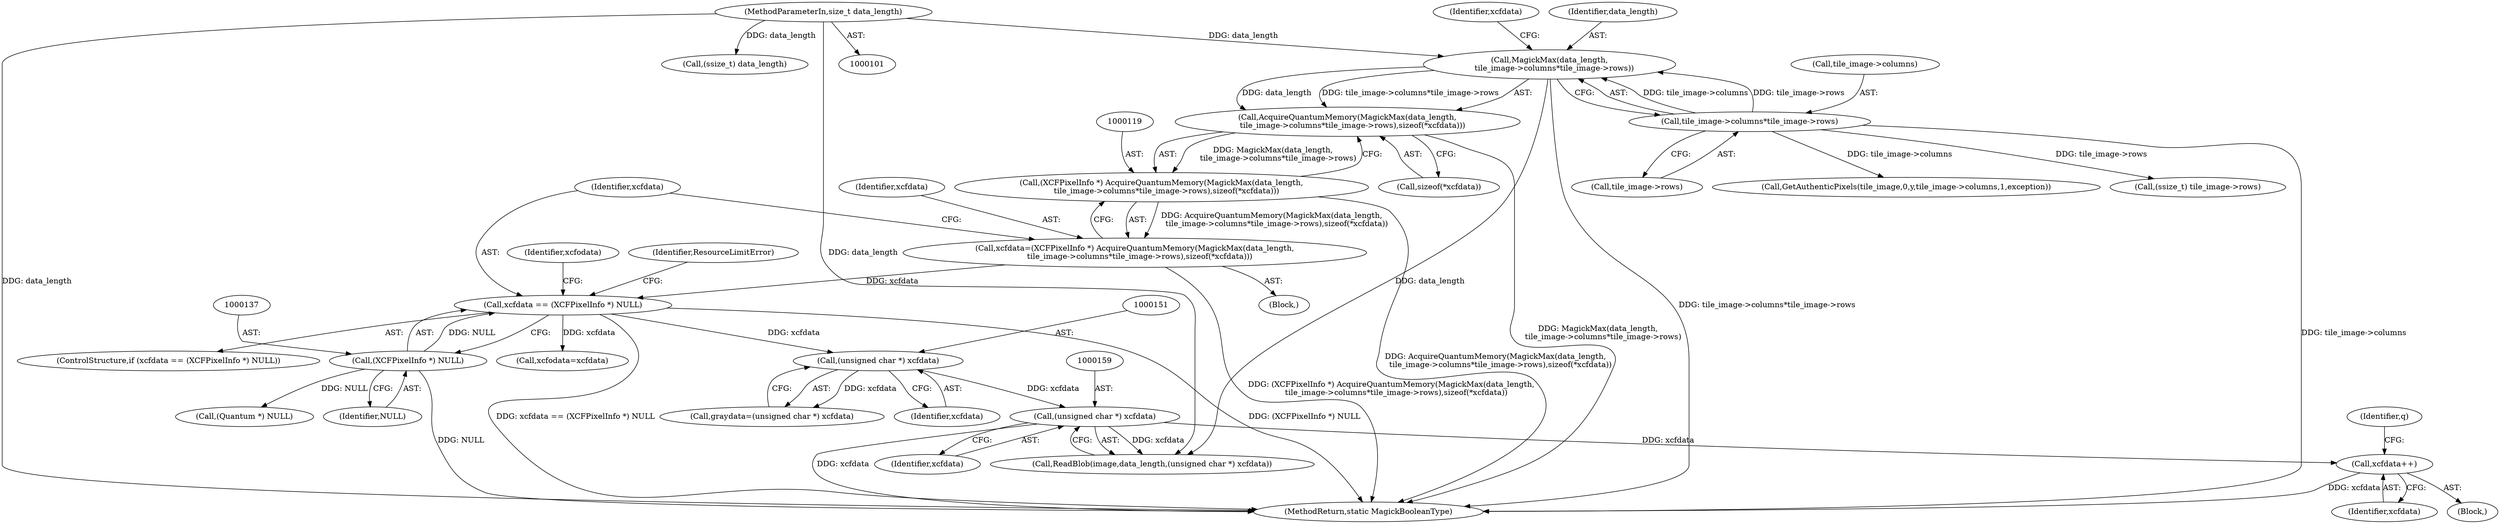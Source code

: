 digraph "0_ImageMagick_a2e1064f288a353bc5fef7f79ccb7683759e775c@pointer" {
"1000306" [label="(Call,xcfdata++)"];
"1000158" [label="(Call,(unsigned char *) xcfdata)"];
"1000150" [label="(Call,(unsigned char *) xcfdata)"];
"1000134" [label="(Call,xcfdata == (XCFPixelInfo *) NULL)"];
"1000116" [label="(Call,xcfdata=(XCFPixelInfo *) AcquireQuantumMemory(MagickMax(data_length,\n    tile_image->columns*tile_image->rows),sizeof(*xcfdata)))"];
"1000118" [label="(Call,(XCFPixelInfo *) AcquireQuantumMemory(MagickMax(data_length,\n    tile_image->columns*tile_image->rows),sizeof(*xcfdata)))"];
"1000120" [label="(Call,AcquireQuantumMemory(MagickMax(data_length,\n    tile_image->columns*tile_image->rows),sizeof(*xcfdata)))"];
"1000121" [label="(Call,MagickMax(data_length,\n    tile_image->columns*tile_image->rows))"];
"1000106" [label="(MethodParameterIn,size_t data_length)"];
"1000123" [label="(Call,tile_image->columns*tile_image->rows)"];
"1000136" [label="(Call,(XCFPixelInfo *) NULL)"];
"1000133" [label="(ControlStructure,if (xcfdata == (XCFPixelInfo *) NULL))"];
"1000116" [label="(Call,xcfdata=(XCFPixelInfo *) AcquireQuantumMemory(MagickMax(data_length,\n    tile_image->columns*tile_image->rows),sizeof(*xcfdata)))"];
"1000124" [label="(Call,tile_image->columns)"];
"1000150" [label="(Call,(unsigned char *) xcfdata)"];
"1000134" [label="(Call,xcfdata == (XCFPixelInfo *) NULL)"];
"1000118" [label="(Call,(XCFPixelInfo *) AcquireQuantumMemory(MagickMax(data_length,\n    tile_image->columns*tile_image->rows),sizeof(*xcfdata)))"];
"1000123" [label="(Call,tile_image->columns*tile_image->rows)"];
"1000309" [label="(Identifier,q)"];
"1000155" [label="(Call,ReadBlob(image,data_length,(unsigned char *) xcfdata))"];
"1000152" [label="(Identifier,xcfdata)"];
"1000164" [label="(Call,(ssize_t) data_length)"];
"1000140" [label="(Identifier,ResourceLimitError)"];
"1000120" [label="(Call,AcquireQuantumMemory(MagickMax(data_length,\n    tile_image->columns*tile_image->rows),sizeof(*xcfdata)))"];
"1000145" [label="(Call,xcfodata=xcfdata)"];
"1000327" [label="(MethodReturn,static MagickBooleanType)"];
"1000138" [label="(Identifier,NULL)"];
"1000108" [label="(Block,)"];
"1000127" [label="(Call,tile_image->rows)"];
"1000130" [label="(Call,sizeof(*xcfdata))"];
"1000201" [label="(Call,(Quantum *) NULL)"];
"1000117" [label="(Identifier,xcfdata)"];
"1000189" [label="(Call,GetAuthenticPixels(tile_image,0,y,tile_image->columns,1,exception))"];
"1000135" [label="(Identifier,xcfdata)"];
"1000146" [label="(Identifier,xcfodata)"];
"1000121" [label="(Call,MagickMax(data_length,\n    tile_image->columns*tile_image->rows))"];
"1000106" [label="(MethodParameterIn,size_t data_length)"];
"1000306" [label="(Call,xcfdata++)"];
"1000158" [label="(Call,(unsigned char *) xcfdata)"];
"1000148" [label="(Call,graydata=(unsigned char *) xcfdata)"];
"1000132" [label="(Identifier,xcfdata)"];
"1000268" [label="(Block,)"];
"1000122" [label="(Identifier,data_length)"];
"1000307" [label="(Identifier,xcfdata)"];
"1000160" [label="(Identifier,xcfdata)"];
"1000179" [label="(Call,(ssize_t) tile_image->rows)"];
"1000136" [label="(Call,(XCFPixelInfo *) NULL)"];
"1000306" -> "1000268"  [label="AST: "];
"1000306" -> "1000307"  [label="CFG: "];
"1000307" -> "1000306"  [label="AST: "];
"1000309" -> "1000306"  [label="CFG: "];
"1000306" -> "1000327"  [label="DDG: xcfdata"];
"1000158" -> "1000306"  [label="DDG: xcfdata"];
"1000158" -> "1000155"  [label="AST: "];
"1000158" -> "1000160"  [label="CFG: "];
"1000159" -> "1000158"  [label="AST: "];
"1000160" -> "1000158"  [label="AST: "];
"1000155" -> "1000158"  [label="CFG: "];
"1000158" -> "1000327"  [label="DDG: xcfdata"];
"1000158" -> "1000155"  [label="DDG: xcfdata"];
"1000150" -> "1000158"  [label="DDG: xcfdata"];
"1000150" -> "1000148"  [label="AST: "];
"1000150" -> "1000152"  [label="CFG: "];
"1000151" -> "1000150"  [label="AST: "];
"1000152" -> "1000150"  [label="AST: "];
"1000148" -> "1000150"  [label="CFG: "];
"1000150" -> "1000148"  [label="DDG: xcfdata"];
"1000134" -> "1000150"  [label="DDG: xcfdata"];
"1000134" -> "1000133"  [label="AST: "];
"1000134" -> "1000136"  [label="CFG: "];
"1000135" -> "1000134"  [label="AST: "];
"1000136" -> "1000134"  [label="AST: "];
"1000140" -> "1000134"  [label="CFG: "];
"1000146" -> "1000134"  [label="CFG: "];
"1000134" -> "1000327"  [label="DDG: xcfdata == (XCFPixelInfo *) NULL"];
"1000134" -> "1000327"  [label="DDG: (XCFPixelInfo *) NULL"];
"1000116" -> "1000134"  [label="DDG: xcfdata"];
"1000136" -> "1000134"  [label="DDG: NULL"];
"1000134" -> "1000145"  [label="DDG: xcfdata"];
"1000116" -> "1000108"  [label="AST: "];
"1000116" -> "1000118"  [label="CFG: "];
"1000117" -> "1000116"  [label="AST: "];
"1000118" -> "1000116"  [label="AST: "];
"1000135" -> "1000116"  [label="CFG: "];
"1000116" -> "1000327"  [label="DDG: (XCFPixelInfo *) AcquireQuantumMemory(MagickMax(data_length,\n    tile_image->columns*tile_image->rows),sizeof(*xcfdata))"];
"1000118" -> "1000116"  [label="DDG: AcquireQuantumMemory(MagickMax(data_length,\n    tile_image->columns*tile_image->rows),sizeof(*xcfdata))"];
"1000118" -> "1000120"  [label="CFG: "];
"1000119" -> "1000118"  [label="AST: "];
"1000120" -> "1000118"  [label="AST: "];
"1000118" -> "1000327"  [label="DDG: AcquireQuantumMemory(MagickMax(data_length,\n    tile_image->columns*tile_image->rows),sizeof(*xcfdata))"];
"1000120" -> "1000118"  [label="DDG: MagickMax(data_length,\n    tile_image->columns*tile_image->rows)"];
"1000120" -> "1000130"  [label="CFG: "];
"1000121" -> "1000120"  [label="AST: "];
"1000130" -> "1000120"  [label="AST: "];
"1000120" -> "1000327"  [label="DDG: MagickMax(data_length,\n    tile_image->columns*tile_image->rows)"];
"1000121" -> "1000120"  [label="DDG: data_length"];
"1000121" -> "1000120"  [label="DDG: tile_image->columns*tile_image->rows"];
"1000121" -> "1000123"  [label="CFG: "];
"1000122" -> "1000121"  [label="AST: "];
"1000123" -> "1000121"  [label="AST: "];
"1000132" -> "1000121"  [label="CFG: "];
"1000121" -> "1000327"  [label="DDG: tile_image->columns*tile_image->rows"];
"1000106" -> "1000121"  [label="DDG: data_length"];
"1000123" -> "1000121"  [label="DDG: tile_image->columns"];
"1000123" -> "1000121"  [label="DDG: tile_image->rows"];
"1000121" -> "1000155"  [label="DDG: data_length"];
"1000106" -> "1000101"  [label="AST: "];
"1000106" -> "1000327"  [label="DDG: data_length"];
"1000106" -> "1000155"  [label="DDG: data_length"];
"1000106" -> "1000164"  [label="DDG: data_length"];
"1000123" -> "1000127"  [label="CFG: "];
"1000124" -> "1000123"  [label="AST: "];
"1000127" -> "1000123"  [label="AST: "];
"1000123" -> "1000327"  [label="DDG: tile_image->columns"];
"1000123" -> "1000179"  [label="DDG: tile_image->rows"];
"1000123" -> "1000189"  [label="DDG: tile_image->columns"];
"1000136" -> "1000138"  [label="CFG: "];
"1000137" -> "1000136"  [label="AST: "];
"1000138" -> "1000136"  [label="AST: "];
"1000136" -> "1000327"  [label="DDG: NULL"];
"1000136" -> "1000201"  [label="DDG: NULL"];
}
